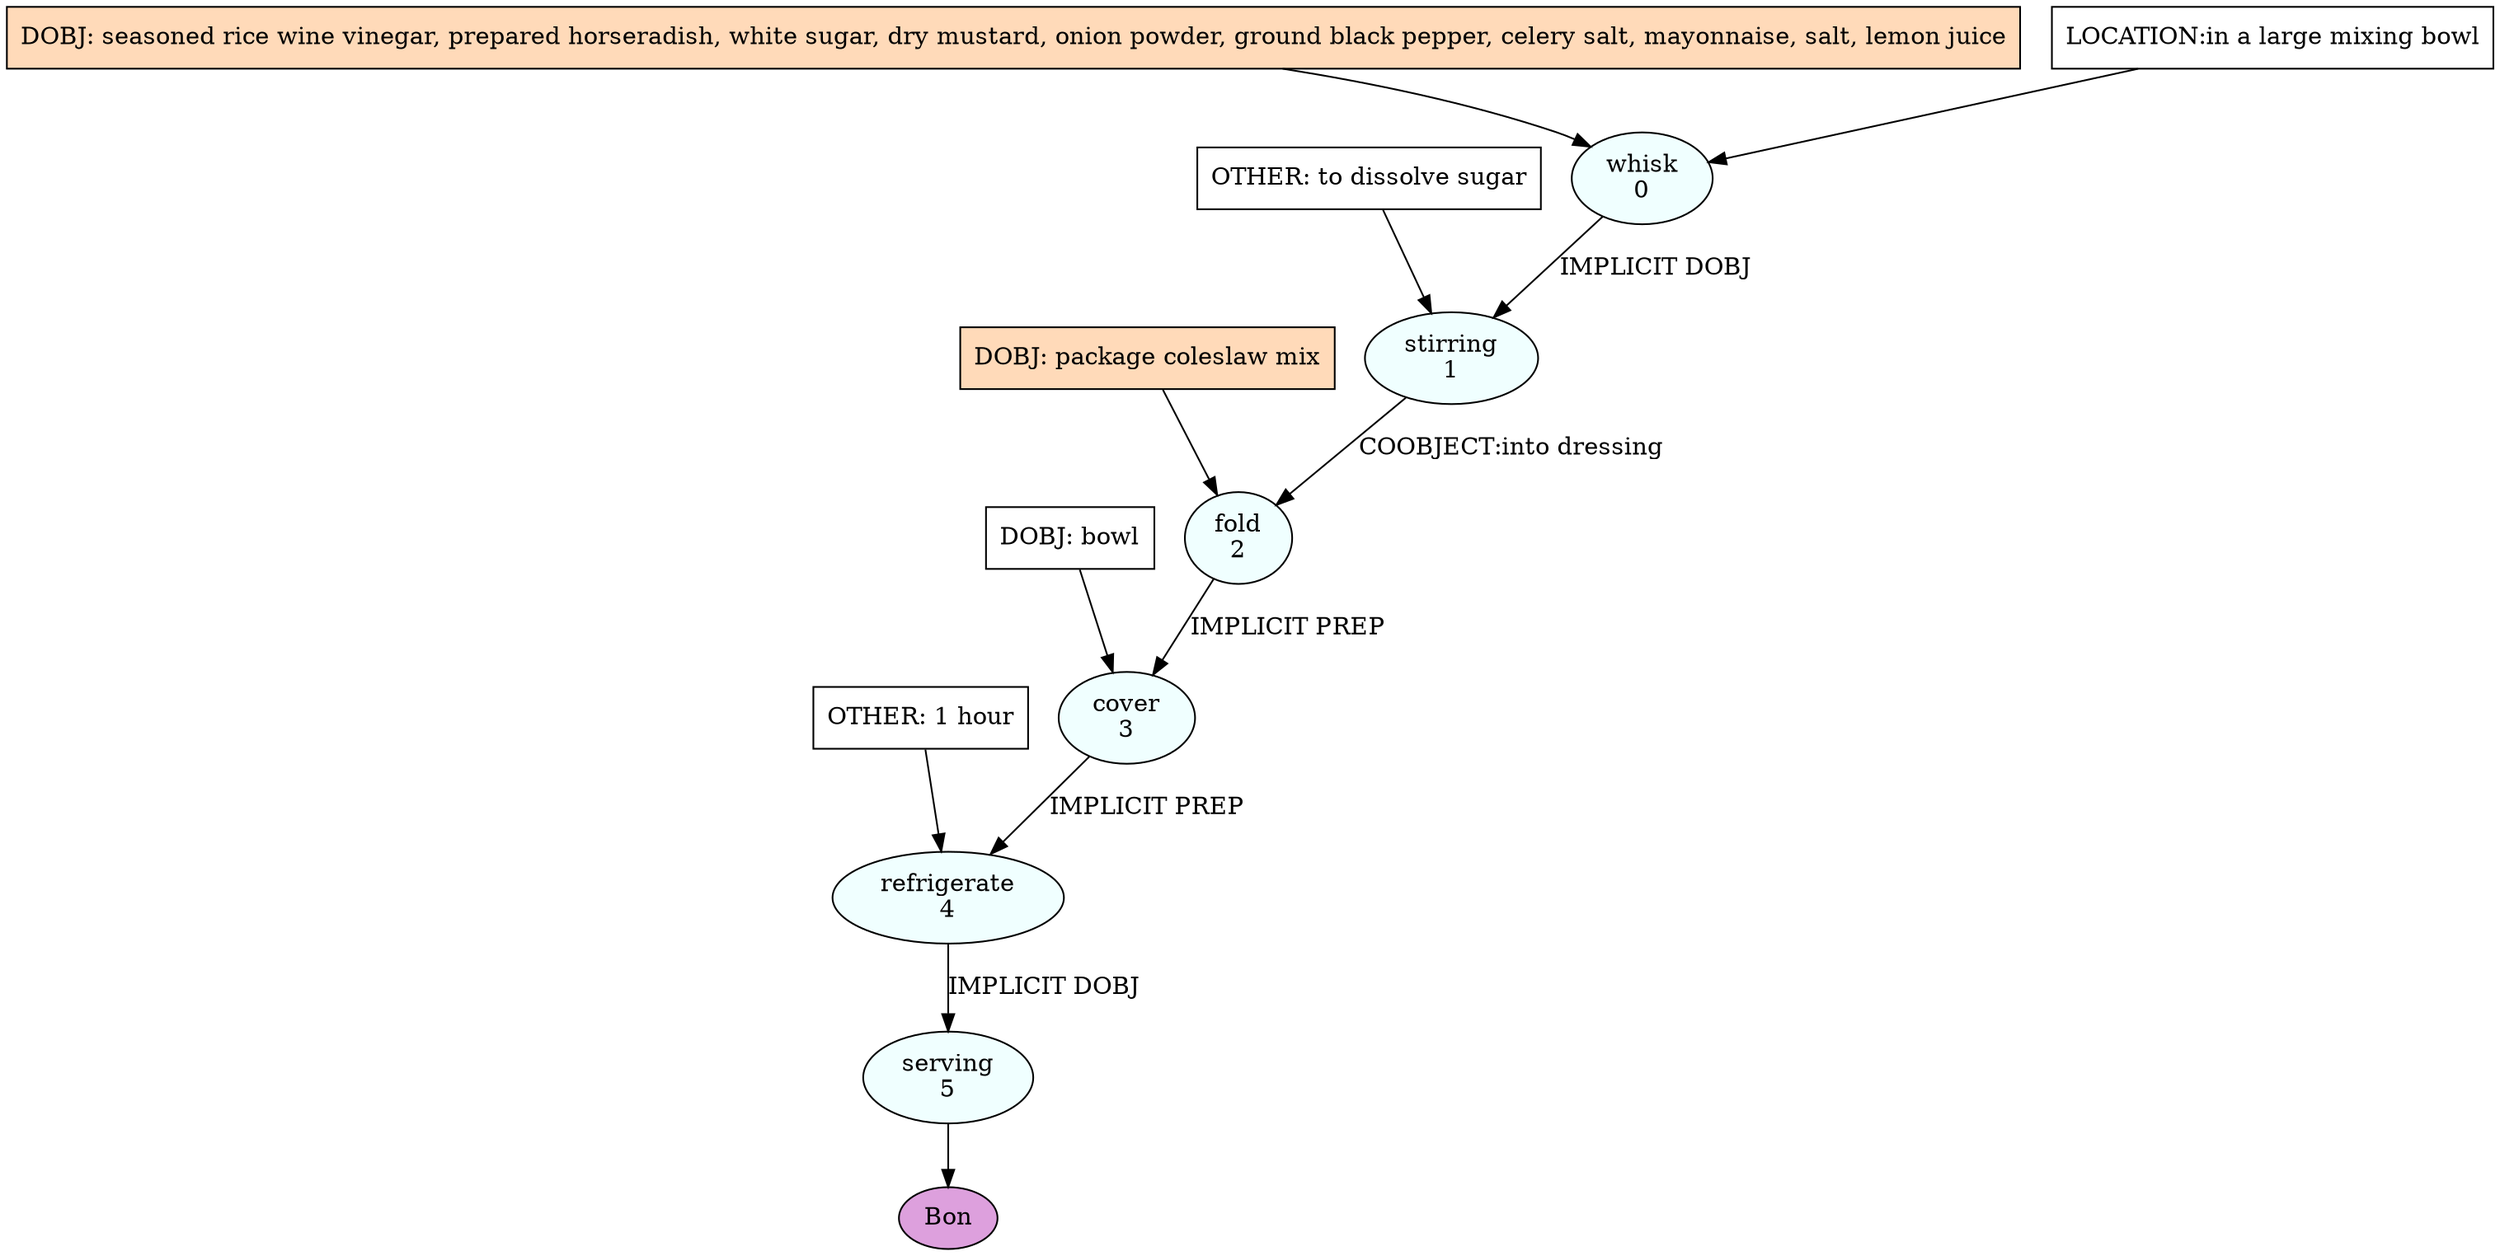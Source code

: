 digraph recipe {
E0[label="whisk
0", shape=oval, style=filled, fillcolor=azure]
E1[label="stirring
1", shape=oval, style=filled, fillcolor=azure]
E2[label="fold
2", shape=oval, style=filled, fillcolor=azure]
E3[label="cover
3", shape=oval, style=filled, fillcolor=azure]
E4[label="refrigerate
4", shape=oval, style=filled, fillcolor=azure]
E5[label="serving
5", shape=oval, style=filled, fillcolor=azure]
D0[label="DOBJ: seasoned rice wine vinegar, prepared horseradish, white sugar, dry mustard, onion powder, ground black pepper, celery salt, mayonnaise, salt, lemon juice", shape=box, style=filled, fillcolor=peachpuff]
D0 -> E0
P0_0[label="LOCATION:in a large mixing bowl", shape=box, style=filled, fillcolor=white]
P0_0 -> E0
E0 -> E1 [label="IMPLICIT DOBJ"]
O1_0_0[label="OTHER: to dissolve sugar", shape=box, style=filled, fillcolor=white]
O1_0_0 -> E1
D2_ing[label="DOBJ: package coleslaw mix", shape=box, style=filled, fillcolor=peachpuff]
D2_ing -> E2
E1 -> E2 [label="COOBJECT:into dressing"]
D3_0[label="DOBJ: bowl", shape=box, style=filled, fillcolor=white]
D3_0 -> E3
E2 -> E3 [label="IMPLICIT PREP"]
E3 -> E4 [label="IMPLICIT PREP"]
O4_0_0[label="OTHER: 1 hour", shape=box, style=filled, fillcolor=white]
O4_0_0 -> E4
E4 -> E5 [label="IMPLICIT DOBJ"]
EOR[label="Bon", shape=oval, style=filled, fillcolor=plum]
E5 -> EOR
}
